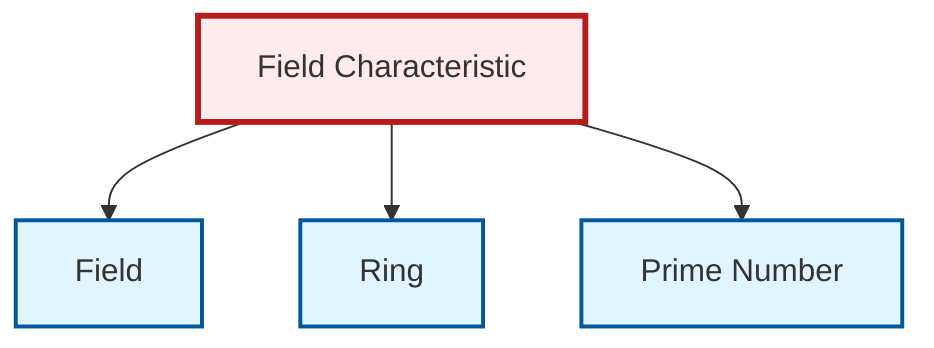 graph TD
    classDef definition fill:#e1f5fe,stroke:#01579b,stroke-width:2px
    classDef theorem fill:#f3e5f5,stroke:#4a148c,stroke-width:2px
    classDef axiom fill:#fff3e0,stroke:#e65100,stroke-width:2px
    classDef example fill:#e8f5e9,stroke:#1b5e20,stroke-width:2px
    classDef current fill:#ffebee,stroke:#b71c1c,stroke-width:3px
    thm-field-characteristic["Field Characteristic"]:::theorem
    def-prime["Prime Number"]:::definition
    def-ring["Ring"]:::definition
    def-field["Field"]:::definition
    thm-field-characteristic --> def-field
    thm-field-characteristic --> def-ring
    thm-field-characteristic --> def-prime
    class thm-field-characteristic current